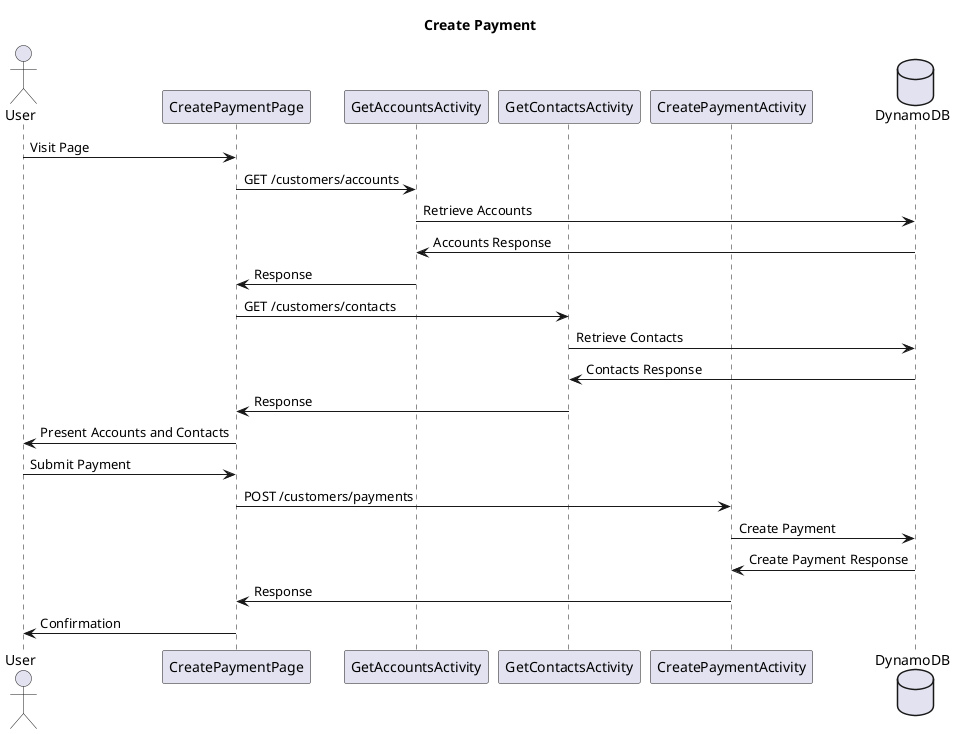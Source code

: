 @startuml
title Create Payment

actor User
participant CreatePaymentPage
participant GetAccountsActivity
participant GetContactsActivity
participant CreatePaymentActivity
database DynamoDB

User -> CreatePaymentPage : Visit Page
CreatePaymentPage -> GetAccountsActivity : GET /customers/accounts
GetAccountsActivity -> DynamoDB : Retrieve Accounts
DynamoDB -> GetAccountsActivity : Accounts Response
GetAccountsActivity -> CreatePaymentPage : Response
CreatePaymentPage -> GetContactsActivity : GET /customers/contacts
GetContactsActivity -> DynamoDB : Retrieve Contacts
DynamoDB -> GetContactsActivity : Contacts Response
GetContactsActivity -> CreatePaymentPage : Response
CreatePaymentPage -> User : Present Accounts and Contacts

User -> CreatePaymentPage : Submit Payment
CreatePaymentPage -> CreatePaymentActivity : POST /customers/payments
CreatePaymentActivity -> DynamoDB : Create Payment
DynamoDB -> CreatePaymentActivity : Create Payment Response
CreatePaymentActivity -> CreatePaymentPage : Response
CreatePaymentPage -> User : Confirmation

@enduml
